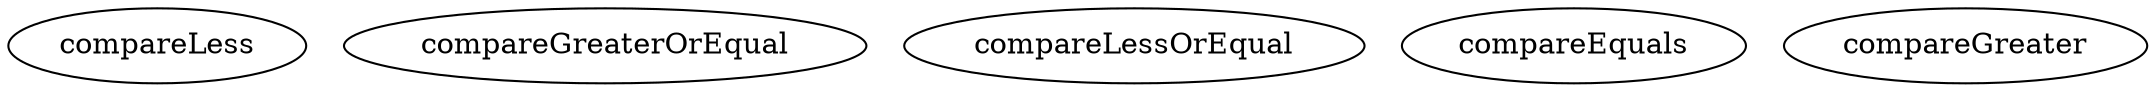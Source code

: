 digraph G {
compareLess;
compareGreaterOrEqual;
compareLessOrEqual;
compareEquals;
compareGreater;
}